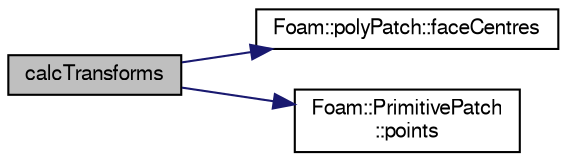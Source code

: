 digraph "calcTransforms"
{
  bgcolor="transparent";
  edge [fontname="FreeSans",fontsize="10",labelfontname="FreeSans",labelfontsize="10"];
  node [fontname="FreeSans",fontsize="10",shape=record];
  rankdir="LR";
  Node1 [label="calcTransforms",height=0.2,width=0.4,color="black", fillcolor="grey75", style="filled" fontcolor="black"];
  Node1 -> Node2 [color="midnightblue",fontsize="10",style="solid",fontname="FreeSans"];
  Node2 [label="Foam::polyPatch::faceCentres",height=0.2,width=0.4,color="black",URL="$a01877.html#a9c8773ec47e74b787335e6a483d2600d",tooltip="Return face centres. "];
  Node1 -> Node3 [color="midnightblue",fontsize="10",style="solid",fontname="FreeSans"];
  Node3 [label="Foam::PrimitivePatch\l::points",height=0.2,width=0.4,color="black",URL="$a01914.html#a1f42f31bcf706357682dcf097255b544",tooltip="Return reference to global points. "];
}

